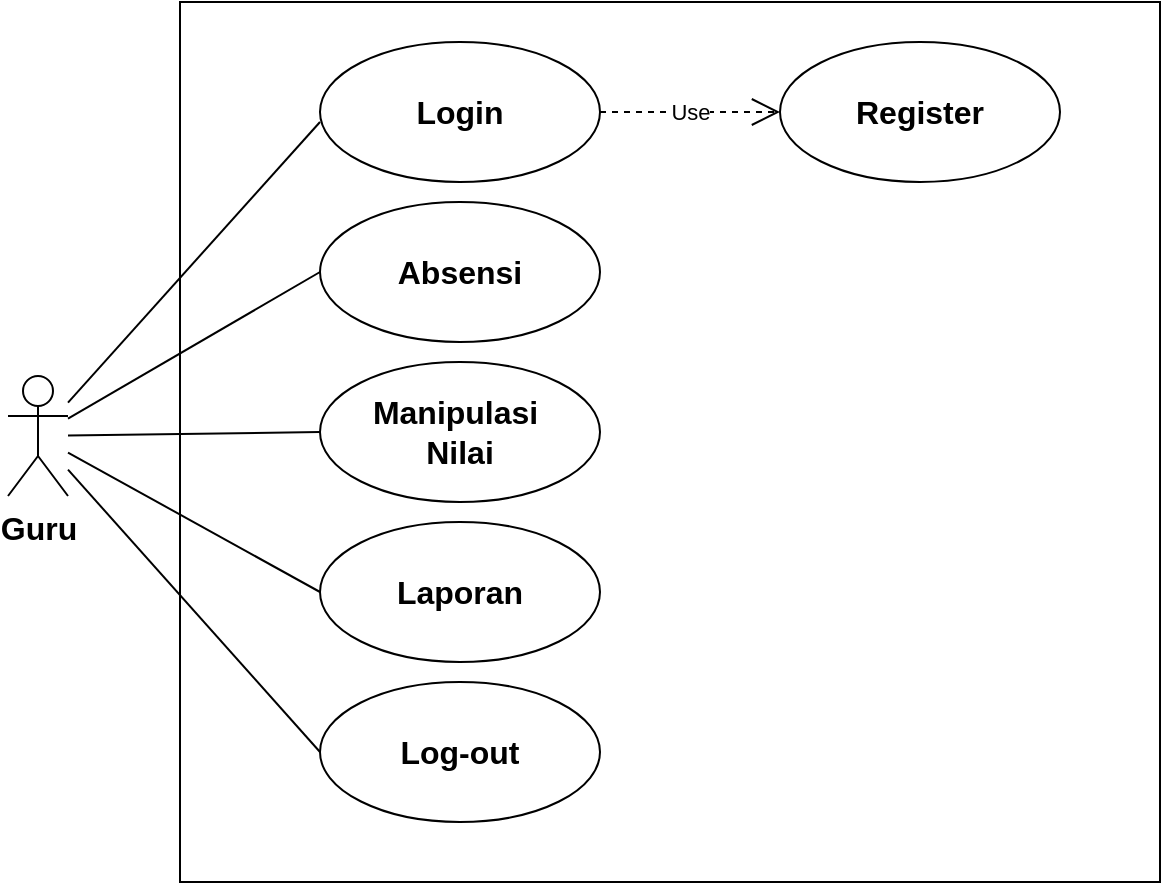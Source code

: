 <mxfile version="24.7.17" pages="6">
  <diagram name="use case diagram guru" id="cB-UJzJPYV8B_gB7_KgQ">
    <mxGraphModel dx="880" dy="472" grid="1" gridSize="10" guides="1" tooltips="1" connect="1" arrows="1" fold="1" page="1" pageScale="1" pageWidth="827" pageHeight="1169" math="0" shadow="0">
      <root>
        <mxCell id="0" />
        <mxCell id="1" parent="0" />
        <mxCell id="pqziPS04OuwMHYhjT5hE-1" value="" style="html=1;whiteSpace=wrap;fontStyle=1;fontSize=16;" parent="1" vertex="1">
          <mxGeometry x="220" y="50" width="490" height="440" as="geometry" />
        </mxCell>
        <mxCell id="pqziPS04OuwMHYhjT5hE-10" style="rounded=0;orthogonalLoop=1;jettySize=auto;html=1;endArrow=none;endFill=0;" parent="1" source="pqziPS04OuwMHYhjT5hE-2" edge="1">
          <mxGeometry relative="1" as="geometry">
            <mxPoint x="290" y="110" as="targetPoint" />
          </mxGeometry>
        </mxCell>
        <mxCell id="pqziPS04OuwMHYhjT5hE-11" style="rounded=0;orthogonalLoop=1;jettySize=auto;html=1;endArrow=none;endFill=0;entryX=0;entryY=0.5;entryDx=0;entryDy=0;" parent="1" source="pqziPS04OuwMHYhjT5hE-2" target="pqziPS04OuwMHYhjT5hE-4" edge="1">
          <mxGeometry relative="1" as="geometry" />
        </mxCell>
        <mxCell id="pqziPS04OuwMHYhjT5hE-12" style="edgeStyle=none;rounded=0;orthogonalLoop=1;jettySize=auto;html=1;endArrow=none;endFill=0;entryX=0;entryY=0.5;entryDx=0;entryDy=0;" parent="1" source="pqziPS04OuwMHYhjT5hE-2" target="pqziPS04OuwMHYhjT5hE-5" edge="1">
          <mxGeometry relative="1" as="geometry" />
        </mxCell>
        <mxCell id="pqziPS04OuwMHYhjT5hE-17" style="edgeStyle=none;rounded=0;orthogonalLoop=1;jettySize=auto;html=1;entryX=0;entryY=0.5;entryDx=0;entryDy=0;endArrow=none;endFill=0;" parent="1" source="pqziPS04OuwMHYhjT5hE-2" target="pqziPS04OuwMHYhjT5hE-14" edge="1">
          <mxGeometry relative="1" as="geometry" />
        </mxCell>
        <mxCell id="pqziPS04OuwMHYhjT5hE-2" value="Guru" style="shape=umlActor;verticalLabelPosition=bottom;verticalAlign=top;html=1;fontStyle=1;fontSize=16;" parent="1" vertex="1">
          <mxGeometry x="134" y="237" width="30" height="60" as="geometry" />
        </mxCell>
        <mxCell id="pqziPS04OuwMHYhjT5hE-3" value="Login" style="ellipse;whiteSpace=wrap;html=1;fontStyle=1;fontSize=16;" parent="1" vertex="1">
          <mxGeometry x="290" y="70" width="140" height="70" as="geometry" />
        </mxCell>
        <mxCell id="pqziPS04OuwMHYhjT5hE-4" value="Absensi" style="ellipse;whiteSpace=wrap;html=1;fontStyle=1;fontSize=16;" parent="1" vertex="1">
          <mxGeometry x="290" y="150" width="140" height="70" as="geometry" />
        </mxCell>
        <mxCell id="pqziPS04OuwMHYhjT5hE-5" value="Manipulasi&amp;nbsp;&lt;div&gt;Nilai&lt;/div&gt;" style="ellipse;whiteSpace=wrap;html=1;fontStyle=1;fontSize=16;" parent="1" vertex="1">
          <mxGeometry x="290" y="230" width="140" height="70" as="geometry" />
        </mxCell>
        <mxCell id="pqziPS04OuwMHYhjT5hE-6" value="Laporan" style="ellipse;whiteSpace=wrap;html=1;fontStyle=1;fontSize=16;" parent="1" vertex="1">
          <mxGeometry x="290" y="310" width="140" height="70" as="geometry" />
        </mxCell>
        <mxCell id="pqziPS04OuwMHYhjT5hE-7" value="Register" style="ellipse;whiteSpace=wrap;html=1;fontStyle=1;fontSize=16;" parent="1" vertex="1">
          <mxGeometry x="520" y="70" width="140" height="70" as="geometry" />
        </mxCell>
        <mxCell id="pqziPS04OuwMHYhjT5hE-13" style="edgeStyle=none;rounded=0;orthogonalLoop=1;jettySize=auto;html=1;endArrow=none;endFill=0;entryX=0;entryY=0.5;entryDx=0;entryDy=0;" parent="1" source="pqziPS04OuwMHYhjT5hE-2" target="pqziPS04OuwMHYhjT5hE-6" edge="1">
          <mxGeometry relative="1" as="geometry">
            <mxPoint x="299" y="340" as="targetPoint" />
          </mxGeometry>
        </mxCell>
        <mxCell id="pqziPS04OuwMHYhjT5hE-14" value="Log-out" style="ellipse;whiteSpace=wrap;html=1;fontStyle=1;fontSize=16;" parent="1" vertex="1">
          <mxGeometry x="290" y="390" width="140" height="70" as="geometry" />
        </mxCell>
        <mxCell id="pqziPS04OuwMHYhjT5hE-15" value="Use" style="endArrow=open;endSize=12;dashed=1;html=1;rounded=0;exitX=1;exitY=0.5;exitDx=0;exitDy=0;entryX=0;entryY=0.5;entryDx=0;entryDy=0;" parent="1" source="pqziPS04OuwMHYhjT5hE-3" target="pqziPS04OuwMHYhjT5hE-7" edge="1">
          <mxGeometry width="160" relative="1" as="geometry">
            <mxPoint x="330" y="230" as="sourcePoint" />
            <mxPoint x="490" y="230" as="targetPoint" />
          </mxGeometry>
        </mxCell>
      </root>
    </mxGraphModel>
  </diagram>
  <diagram id="-9iIkpfmcTc3qlOdgb9Q" name="use case siswa">
    <mxGraphModel dx="880" dy="472" grid="1" gridSize="10" guides="1" tooltips="1" connect="1" arrows="1" fold="1" page="1" pageScale="1" pageWidth="827" pageHeight="1169" math="0" shadow="0">
      <root>
        <mxCell id="0" />
        <mxCell id="1" parent="0" />
        <mxCell id="pfhu7dIscRqyoQT6kEMR-1" value="" style="html=1;whiteSpace=wrap;fontStyle=1;fontSize=16;" parent="1" vertex="1">
          <mxGeometry x="220" y="50" width="280" height="360" as="geometry" />
        </mxCell>
        <mxCell id="pfhu7dIscRqyoQT6kEMR-2" style="rounded=0;orthogonalLoop=1;jettySize=auto;html=1;endArrow=none;endFill=0;" parent="1" source="pfhu7dIscRqyoQT6kEMR-6" edge="1">
          <mxGeometry relative="1" as="geometry">
            <mxPoint x="290" y="110" as="targetPoint" />
          </mxGeometry>
        </mxCell>
        <mxCell id="pfhu7dIscRqyoQT6kEMR-4" style="edgeStyle=none;rounded=0;orthogonalLoop=1;jettySize=auto;html=1;endArrow=none;endFill=0;entryX=0;entryY=0.5;entryDx=0;entryDy=0;" parent="1" source="pfhu7dIscRqyoQT6kEMR-6" target="pfhu7dIscRqyoQT6kEMR-9" edge="1">
          <mxGeometry relative="1" as="geometry" />
        </mxCell>
        <mxCell id="pfhu7dIscRqyoQT6kEMR-5" style="edgeStyle=none;rounded=0;orthogonalLoop=1;jettySize=auto;html=1;entryX=0;entryY=0.5;entryDx=0;entryDy=0;endArrow=none;endFill=0;" parent="1" source="pfhu7dIscRqyoQT6kEMR-6" target="pfhu7dIscRqyoQT6kEMR-13" edge="1">
          <mxGeometry relative="1" as="geometry" />
        </mxCell>
        <mxCell id="pfhu7dIscRqyoQT6kEMR-6" value="siswa" style="shape=umlActor;verticalLabelPosition=bottom;verticalAlign=top;html=1;fontStyle=1;fontSize=16;" parent="1" vertex="1">
          <mxGeometry x="134" y="180" width="30" height="60" as="geometry" />
        </mxCell>
        <mxCell id="pfhu7dIscRqyoQT6kEMR-7" value="Login" style="ellipse;whiteSpace=wrap;html=1;fontStyle=1;fontSize=16;" parent="1" vertex="1">
          <mxGeometry x="290" y="70" width="140" height="70" as="geometry" />
        </mxCell>
        <mxCell id="pfhu7dIscRqyoQT6kEMR-9" value="&lt;span style=&quot;background-color: initial;&quot;&gt;Nilai&lt;/span&gt;" style="ellipse;whiteSpace=wrap;html=1;fontStyle=1;fontSize=16;" parent="1" vertex="1">
          <mxGeometry x="290" y="150" width="140" height="70" as="geometry" />
        </mxCell>
        <mxCell id="pfhu7dIscRqyoQT6kEMR-10" value="Laporan" style="ellipse;whiteSpace=wrap;html=1;fontStyle=1;fontSize=16;" parent="1" vertex="1">
          <mxGeometry x="290" y="230" width="140" height="70" as="geometry" />
        </mxCell>
        <mxCell id="pfhu7dIscRqyoQT6kEMR-12" style="edgeStyle=none;rounded=0;orthogonalLoop=1;jettySize=auto;html=1;endArrow=none;endFill=0;entryX=0;entryY=0.5;entryDx=0;entryDy=0;" parent="1" source="pfhu7dIscRqyoQT6kEMR-6" target="pfhu7dIscRqyoQT6kEMR-10" edge="1">
          <mxGeometry relative="1" as="geometry">
            <mxPoint x="299" y="340" as="targetPoint" />
          </mxGeometry>
        </mxCell>
        <mxCell id="pfhu7dIscRqyoQT6kEMR-13" value="Log-out" style="ellipse;whiteSpace=wrap;html=1;fontStyle=1;fontSize=16;" parent="1" vertex="1">
          <mxGeometry x="290" y="310" width="140" height="70" as="geometry" />
        </mxCell>
      </root>
    </mxGraphModel>
  </diagram>
  <diagram id="_OtmsXrTrfiJudUvD99p" name="diagram activity login (guru)">
    <mxGraphModel dx="972" dy="472" grid="1" gridSize="10" guides="1" tooltips="1" connect="1" arrows="1" fold="1" page="1" pageScale="1" pageWidth="827" pageHeight="1169" math="0" shadow="0">
      <root>
        <mxCell id="0" />
        <mxCell id="1" parent="0" />
        <mxCell id="hfwMCjGkGiE-pcjPE5bT-6" value="&lt;p style=&quot;margin: 4px 0px 0px; text-align: center; font-size: 15px;&quot;&gt;aktor&lt;/p&gt;" style="verticalAlign=top;align=left;overflow=fill;html=1;whiteSpace=wrap;fontStyle=1" vertex="1" parent="1">
          <mxGeometry x="20" y="20" width="280" height="940" as="geometry" />
        </mxCell>
        <mxCell id="hfwMCjGkGiE-pcjPE5bT-12" value="&lt;p style=&quot;margin: 4px 0px 0px; text-align: center; font-size: 15px;&quot;&gt;Sistem (login da register)&lt;/p&gt;" style="verticalAlign=top;align=left;overflow=fill;html=1;whiteSpace=wrap;fontStyle=1" vertex="1" parent="1">
          <mxGeometry x="300" y="20" width="480" height="940" as="geometry" />
        </mxCell>
        <mxCell id="hfwMCjGkGiE-pcjPE5bT-18" value="" style="ellipse;html=1;shape=startState;fillColor=#000000;strokeColor=#ff0000;" vertex="1" parent="1">
          <mxGeometry x="513.5" y="60" width="52.5" height="50" as="geometry" />
        </mxCell>
        <mxCell id="hfwMCjGkGiE-pcjPE5bT-19" value="" style="edgeStyle=orthogonalEdgeStyle;html=1;verticalAlign=bottom;endArrow=open;endSize=8;strokeColor=#ff0000;rounded=0;entryX=0.5;entryY=0;entryDx=0;entryDy=0;" edge="1" source="hfwMCjGkGiE-pcjPE5bT-18" parent="1" target="hfwMCjGkGiE-pcjPE5bT-22">
          <mxGeometry relative="1" as="geometry">
            <mxPoint x="560" y="150" as="targetPoint" />
          </mxGeometry>
        </mxCell>
        <mxCell id="hfwMCjGkGiE-pcjPE5bT-22" value="Login dan Register" style="rhombus;whiteSpace=wrap;html=1;fontColor=#000000;fillColor=#ffffc0;strokeColor=#ff0000;fontStyle=1;fontSize=14;" vertex="1" parent="1">
          <mxGeometry x="485" y="146" width="110" height="70" as="geometry" />
        </mxCell>
        <mxCell id="hfwMCjGkGiE-pcjPE5bT-24" value="" style="edgeStyle=orthogonalEdgeStyle;html=1;align=left;verticalAlign=top;endArrow=open;endSize=8;strokeColor=#ff0000;rounded=0;entryX=1;entryY=0.5;entryDx=0;entryDy=0;exitX=0.045;exitY=0.493;exitDx=0;exitDy=0;exitPerimeter=0;" edge="1" source="hfwMCjGkGiE-pcjPE5bT-22" parent="1" target="hfwMCjGkGiE-pcjPE5bT-25">
          <mxGeometry x="-0.098" y="-31" relative="1" as="geometry">
            <mxPoint x="257.5" y="180.5" as="targetPoint" />
            <mxPoint x="512.5" y="180.5" as="sourcePoint" />
            <mxPoint as="offset" />
          </mxGeometry>
        </mxCell>
        <mxCell id="hfwMCjGkGiE-pcjPE5bT-35" value="&lt;b style=&quot;text-align: left;&quot;&gt;&lt;font style=&quot;font-size: 13px;&quot;&gt;Register&lt;/font&gt;&lt;/b&gt;" style="edgeLabel;html=1;align=center;verticalAlign=middle;resizable=0;points=[];" vertex="1" connectable="0" parent="hfwMCjGkGiE-pcjPE5bT-24">
          <mxGeometry x="-0.004" y="-1" relative="1" as="geometry">
            <mxPoint as="offset" />
          </mxGeometry>
        </mxCell>
        <mxCell id="hfwMCjGkGiE-pcjPE5bT-25" value="Registration from" style="rounded=1;whiteSpace=wrap;html=1;arcSize=40;fontColor=#000000;fillColor=#ffffc0;strokeColor=#ff0000;fontStyle=1;fontSize=15;" vertex="1" parent="1">
          <mxGeometry x="90" y="151" width="160" height="60" as="geometry" />
        </mxCell>
        <mxCell id="hfwMCjGkGiE-pcjPE5bT-26" value="" style="edgeStyle=orthogonalEdgeStyle;html=1;verticalAlign=bottom;endArrow=open;endSize=8;strokeColor=#ff0000;rounded=0;entryX=0;entryY=0.5;entryDx=0;entryDy=0;" edge="1" source="hfwMCjGkGiE-pcjPE5bT-25" parent="1" target="hfwMCjGkGiE-pcjPE5bT-27">
          <mxGeometry relative="1" as="geometry">
            <mxPoint x="170" y="260" as="targetPoint" />
            <Array as="points">
              <mxPoint x="170" y="255" />
            </Array>
          </mxGeometry>
        </mxCell>
        <mxCell id="hfwMCjGkGiE-pcjPE5bT-27" value="Validates&lt;div&gt;Information&lt;/div&gt;" style="rounded=1;whiteSpace=wrap;html=1;arcSize=40;fontColor=#000000;fillColor=#ffffc0;strokeColor=#ff0000;fontStyle=1;fontSize=15;" vertex="1" parent="1">
          <mxGeometry x="339" y="230" width="206" height="50" as="geometry" />
        </mxCell>
        <mxCell id="hfwMCjGkGiE-pcjPE5bT-28" value="" style="edgeStyle=orthogonalEdgeStyle;html=1;verticalAlign=bottom;endArrow=open;endSize=8;strokeColor=#ff0000;rounded=0;fontStyle=1;fontSize=15;entryX=0.5;entryY=0;entryDx=0;entryDy=0;" edge="1" source="hfwMCjGkGiE-pcjPE5bT-27" parent="1" target="hfwMCjGkGiE-pcjPE5bT-29">
          <mxGeometry relative="1" as="geometry">
            <mxPoint x="414" y="330" as="targetPoint" />
          </mxGeometry>
        </mxCell>
        <mxCell id="hfwMCjGkGiE-pcjPE5bT-29" value="Provide Your Username and Password" style="rounded=1;whiteSpace=wrap;html=1;arcSize=40;fontColor=#000000;fillColor=#ffffc0;strokeColor=#ff0000;fontStyle=1;fontSize=15;" vertex="1" parent="1">
          <mxGeometry x="342" y="340" width="200" height="60" as="geometry" />
        </mxCell>
        <mxCell id="hfwMCjGkGiE-pcjPE5bT-30" value="" style="edgeStyle=orthogonalEdgeStyle;html=1;verticalAlign=bottom;endArrow=open;endSize=8;strokeColor=#ff0000;rounded=0;entryX=1;entryY=0.5;entryDx=0;entryDy=0;" edge="1" source="hfwMCjGkGiE-pcjPE5bT-29" parent="1" target="hfwMCjGkGiE-pcjPE5bT-36">
          <mxGeometry relative="1" as="geometry">
            <mxPoint x="414" y="440" as="targetPoint" />
          </mxGeometry>
        </mxCell>
        <mxCell id="hfwMCjGkGiE-pcjPE5bT-31" value="&lt;b&gt;&lt;font style=&quot;font-size: 15px;&quot;&gt;Display Login from&lt;/font&gt;&lt;/b&gt;" style="rounded=1;whiteSpace=wrap;html=1;arcSize=40;fontColor=#000000;fillColor=#ffffc0;strokeColor=#ff0000;" vertex="1" parent="1">
          <mxGeometry x="570" y="280" width="190" height="50" as="geometry" />
        </mxCell>
        <mxCell id="hfwMCjGkGiE-pcjPE5bT-33" value="" style="edgeStyle=orthogonalEdgeStyle;html=1;verticalAlign=bottom;endArrow=open;endSize=8;strokeColor=#ff0000;rounded=0;exitX=1;exitY=0.5;exitDx=0;exitDy=0;entryX=0.5;entryY=0;entryDx=0;entryDy=0;" edge="1" parent="1" source="hfwMCjGkGiE-pcjPE5bT-22" target="hfwMCjGkGiE-pcjPE5bT-31">
          <mxGeometry relative="1" as="geometry">
            <mxPoint x="670" y="190" as="targetPoint" />
            <mxPoint x="685" y="130" as="sourcePoint" />
          </mxGeometry>
        </mxCell>
        <mxCell id="hfwMCjGkGiE-pcjPE5bT-34" value="&lt;b&gt;&lt;font style=&quot;font-size: 13px;&quot;&gt;Login&lt;/font&gt;&lt;/b&gt;" style="edgeLabel;html=1;align=center;verticalAlign=middle;resizable=0;points=[];" vertex="1" connectable="0" parent="hfwMCjGkGiE-pcjPE5bT-33">
          <mxGeometry x="-0.056" y="3" relative="1" as="geometry">
            <mxPoint as="offset" />
          </mxGeometry>
        </mxCell>
        <mxCell id="hfwMCjGkGiE-pcjPE5bT-36" value="Provides Login Username and Password" style="rounded=1;whiteSpace=wrap;html=1;arcSize=40;fontColor=#000000;fillColor=#ffffc0;strokeColor=#ff0000;fontStyle=1;fontSize=15;" vertex="1" parent="1">
          <mxGeometry x="60" y="340" width="210" height="60" as="geometry" />
        </mxCell>
        <mxCell id="hfwMCjGkGiE-pcjPE5bT-37" value="" style="edgeStyle=orthogonalEdgeStyle;html=1;verticalAlign=bottom;endArrow=open;endSize=8;strokeColor=#ff0000;rounded=0;entryX=0;entryY=0.5;entryDx=0;entryDy=0;" edge="1" source="hfwMCjGkGiE-pcjPE5bT-36" parent="1" target="hfwMCjGkGiE-pcjPE5bT-38">
          <mxGeometry relative="1" as="geometry">
            <mxPoint x="145" y="440" as="targetPoint" />
            <Array as="points">
              <mxPoint x="158" y="460" />
            </Array>
          </mxGeometry>
        </mxCell>
        <mxCell id="hfwMCjGkGiE-pcjPE5bT-38" value="Save Username and Password" style="rounded=1;whiteSpace=wrap;html=1;arcSize=40;fontColor=#000000;fillColor=#ffffc0;strokeColor=#ff0000;fontStyle=1;fontSize=15;" vertex="1" parent="1">
          <mxGeometry x="342" y="430" width="198" height="60" as="geometry" />
        </mxCell>
        <mxCell id="hfwMCjGkGiE-pcjPE5bT-39" value="" style="edgeStyle=orthogonalEdgeStyle;html=1;verticalAlign=bottom;endArrow=open;endSize=8;strokeColor=#ff0000;rounded=0;entryX=0.25;entryY=1;entryDx=0;entryDy=0;" edge="1" source="hfwMCjGkGiE-pcjPE5bT-38" parent="1" target="hfwMCjGkGiE-pcjPE5bT-31">
          <mxGeometry relative="1" as="geometry">
            <mxPoint x="402" y="530" as="targetPoint" />
          </mxGeometry>
        </mxCell>
        <mxCell id="hfwMCjGkGiE-pcjPE5bT-40" value="" style="edgeStyle=orthogonalEdgeStyle;html=1;verticalAlign=bottom;endArrow=open;endSize=8;strokeColor=#ff0000;rounded=0;entryX=1;entryY=0.5;entryDx=0;entryDy=0;exitX=0.458;exitY=1.02;exitDx=0;exitDy=0;exitPerimeter=0;" edge="1" parent="1" source="hfwMCjGkGiE-pcjPE5bT-31" target="hfwMCjGkGiE-pcjPE5bT-41">
          <mxGeometry relative="1" as="geometry">
            <mxPoint x="628" y="340" as="targetPoint" />
            <mxPoint x="550" y="470" as="sourcePoint" />
          </mxGeometry>
        </mxCell>
        <mxCell id="hfwMCjGkGiE-pcjPE5bT-41" value="Enters Username and Password" style="rounded=1;whiteSpace=wrap;html=1;arcSize=40;fontColor=#000000;fillColor=#ffffc0;strokeColor=#ff0000;fontStyle=1;fontSize=15;" vertex="1" parent="1">
          <mxGeometry x="60" y="510" width="210" height="60" as="geometry" />
        </mxCell>
        <mxCell id="hfwMCjGkGiE-pcjPE5bT-43" value="Login Valid?" style="rhombus;whiteSpace=wrap;html=1;fontColor=#000000;fillColor=#ffffc0;strokeColor=#ff0000;fontStyle=1;fontSize=15;" vertex="1" parent="1">
          <mxGeometry x="460" y="620" width="160" height="50" as="geometry" />
        </mxCell>
        <mxCell id="hfwMCjGkGiE-pcjPE5bT-44" value="" style="edgeStyle=orthogonalEdgeStyle;html=1;align=left;verticalAlign=bottom;endArrow=open;endSize=8;strokeColor=#ff0000;rounded=0;entryX=0.5;entryY=0;entryDx=0;entryDy=0;exitX=1;exitY=0.5;exitDx=0;exitDy=0;" edge="1" source="hfwMCjGkGiE-pcjPE5bT-43" parent="1" target="hfwMCjGkGiE-pcjPE5bT-51">
          <mxGeometry x="-1" relative="1" as="geometry">
            <mxPoint x="680" y="605" as="targetPoint" />
            <mxPoint as="offset" />
          </mxGeometry>
        </mxCell>
        <mxCell id="hfwMCjGkGiE-pcjPE5bT-55" value="&lt;b&gt;&lt;font style=&quot;font-size: 13px;&quot;&gt;No&lt;/font&gt;&lt;/b&gt;" style="edgeLabel;html=1;align=center;verticalAlign=middle;resizable=0;points=[];" vertex="1" connectable="0" parent="hfwMCjGkGiE-pcjPE5bT-44">
          <mxGeometry x="-0.171" y="1" relative="1" as="geometry">
            <mxPoint as="offset" />
          </mxGeometry>
        </mxCell>
        <mxCell id="hfwMCjGkGiE-pcjPE5bT-45" value="" style="edgeStyle=orthogonalEdgeStyle;html=1;align=left;verticalAlign=top;endArrow=open;endSize=8;strokeColor=#ff0000;rounded=0;entryX=0.5;entryY=0;entryDx=0;entryDy=0;exitX=0;exitY=0.5;exitDx=0;exitDy=0;" edge="1" source="hfwMCjGkGiE-pcjPE5bT-43" parent="1" target="hfwMCjGkGiE-pcjPE5bT-48">
          <mxGeometry x="-1" relative="1" as="geometry">
            <mxPoint x="540" y="690" as="targetPoint" />
            <mxPoint as="offset" />
          </mxGeometry>
        </mxCell>
        <mxCell id="hfwMCjGkGiE-pcjPE5bT-56" value="&lt;b&gt;&lt;font style=&quot;font-size: 13px;&quot;&gt;Yes&lt;/font&gt;&lt;/b&gt;" style="edgeLabel;html=1;align=center;verticalAlign=middle;resizable=0;points=[];" vertex="1" connectable="0" parent="hfwMCjGkGiE-pcjPE5bT-45">
          <mxGeometry x="-0.227" relative="1" as="geometry">
            <mxPoint as="offset" />
          </mxGeometry>
        </mxCell>
        <mxCell id="hfwMCjGkGiE-pcjPE5bT-46" value="" style="shape=line;html=1;strokeWidth=6;strokeColor=#ff0000;" vertex="1" parent="1">
          <mxGeometry x="350" y="790" width="380" height="10" as="geometry" />
        </mxCell>
        <mxCell id="hfwMCjGkGiE-pcjPE5bT-47" value="" style="edgeStyle=orthogonalEdgeStyle;html=1;verticalAlign=bottom;endArrow=open;endSize=8;strokeColor=#ff0000;rounded=0;" edge="1" source="hfwMCjGkGiE-pcjPE5bT-46" parent="1">
          <mxGeometry relative="1" as="geometry">
            <mxPoint x="540" y="850" as="targetPoint" />
          </mxGeometry>
        </mxCell>
        <mxCell id="hfwMCjGkGiE-pcjPE5bT-48" value="Display &quot;Succmessfully Logged In!&quot;" style="rounded=1;whiteSpace=wrap;html=1;arcSize=40;fontColor=#000000;fillColor=#ffffc0;strokeColor=#ff0000;fontStyle=1;fontSize=15;" vertex="1" parent="1">
          <mxGeometry x="320" y="680" width="200" height="60" as="geometry" />
        </mxCell>
        <mxCell id="hfwMCjGkGiE-pcjPE5bT-49" value="" style="edgeStyle=orthogonalEdgeStyle;html=1;verticalAlign=bottom;endArrow=open;endSize=8;strokeColor=#ff0000;rounded=0;" edge="1" source="hfwMCjGkGiE-pcjPE5bT-48" parent="1">
          <mxGeometry relative="1" as="geometry">
            <mxPoint x="419" y="790" as="targetPoint" />
          </mxGeometry>
        </mxCell>
        <mxCell id="hfwMCjGkGiE-pcjPE5bT-51" value="Display &quot;Wrong Username or Password.&quot;" style="rounded=1;whiteSpace=wrap;html=1;arcSize=40;fontColor=#000000;fillColor=#ffffc0;strokeColor=#ff0000;fontStyle=1;fontSize=15;" vertex="1" parent="1">
          <mxGeometry x="560" y="680" width="190" height="60" as="geometry" />
        </mxCell>
        <mxCell id="hfwMCjGkGiE-pcjPE5bT-52" value="" style="edgeStyle=orthogonalEdgeStyle;html=1;verticalAlign=bottom;endArrow=open;endSize=8;strokeColor=#ff0000;rounded=0;" edge="1" source="hfwMCjGkGiE-pcjPE5bT-51" parent="1">
          <mxGeometry relative="1" as="geometry">
            <mxPoint x="655" y="790" as="targetPoint" />
          </mxGeometry>
        </mxCell>
        <mxCell id="hfwMCjGkGiE-pcjPE5bT-53" value="" style="edgeStyle=orthogonalEdgeStyle;html=1;align=left;verticalAlign=bottom;endArrow=open;endSize=8;strokeColor=#ff0000;rounded=0;entryX=0.5;entryY=0;entryDx=0;entryDy=0;exitX=0.5;exitY=1;exitDx=0;exitDy=0;" edge="1" parent="1" source="hfwMCjGkGiE-pcjPE5bT-41" target="hfwMCjGkGiE-pcjPE5bT-43">
          <mxGeometry x="-1" relative="1" as="geometry">
            <mxPoint x="541.5" y="620" as="targetPoint" />
            <mxPoint x="501.5" y="585" as="sourcePoint" />
            <mxPoint as="offset" />
          </mxGeometry>
        </mxCell>
        <mxCell id="hfwMCjGkGiE-pcjPE5bT-54" value="" style="edgeStyle=orthogonalEdgeStyle;html=1;align=left;verticalAlign=bottom;endArrow=open;endSize=8;strokeColor=#ff0000;rounded=0;exitX=0.75;exitY=0;exitDx=0;exitDy=0;" edge="1" parent="1" source="hfwMCjGkGiE-pcjPE5bT-51">
          <mxGeometry x="-1" relative="1" as="geometry">
            <mxPoint x="703" y="330" as="targetPoint" />
            <mxPoint x="694.5" y="610" as="sourcePoint" />
            <mxPoint as="offset" />
            <Array as="points">
              <mxPoint x="703" y="590" />
              <mxPoint x="703" y="590" />
            </Array>
          </mxGeometry>
        </mxCell>
        <mxCell id="hfwMCjGkGiE-pcjPE5bT-57" value="" style="ellipse;html=1;shape=endState;fillColor=#000000;strokeColor=#ff0000;" vertex="1" parent="1">
          <mxGeometry x="517" y="850" width="47.5" height="50" as="geometry" />
        </mxCell>
      </root>
    </mxGraphModel>
  </diagram>
  <diagram id="-ENQ9A_7rfuab3rXd8CU" name="diagram activity">
    <mxGraphModel dx="1035" dy="555" grid="1" gridSize="10" guides="1" tooltips="1" connect="1" arrows="1" fold="1" page="1" pageScale="1" pageWidth="827" pageHeight="1169" math="0" shadow="0">
      <root>
        <mxCell id="0" />
        <mxCell id="1" parent="0" />
        <mxCell id="Ysm6cPtsWk9nH8GiIpeZ-1" value="&lt;p style=&quot;margin: 4px 0px 0px; text-align: center; font-size: 18px;&quot;&gt;aktor&lt;/p&gt;" style="verticalAlign=top;align=left;overflow=fill;html=1;whiteSpace=wrap;fontStyle=1;fontSize=18;" vertex="1" parent="1">
          <mxGeometry x="20" y="40" width="280" height="720" as="geometry" />
        </mxCell>
        <mxCell id="Ysm6cPtsWk9nH8GiIpeZ-2" value="&lt;p style=&quot;margin: 4px 0px 0px; text-align: center; font-size: 18px;&quot;&gt;Sistem (login da register)&lt;/p&gt;" style="verticalAlign=top;align=left;overflow=fill;html=1;whiteSpace=wrap;fontStyle=1;fontSize=18;" vertex="1" parent="1">
          <mxGeometry x="300" y="40" width="480" height="720" as="geometry" />
        </mxCell>
        <mxCell id="Ysm6cPtsWk9nH8GiIpeZ-23" value="Login Valid?" style="rhombus;whiteSpace=wrap;html=1;fontColor=#000000;fillColor=#ffffc0;strokeColor=#ff0000;fontStyle=1;fontSize=15;" vertex="1" parent="1">
          <mxGeometry x="470" y="390" width="160" height="50" as="geometry" />
        </mxCell>
        <mxCell id="Ysm6cPtsWk9nH8GiIpeZ-24" value="" style="edgeStyle=orthogonalEdgeStyle;html=1;align=left;verticalAlign=bottom;endArrow=classic;endSize=8;strokeColor=#ff0000;rounded=0;entryX=0.5;entryY=0;entryDx=0;entryDy=0;exitX=1;exitY=0.5;exitDx=0;exitDy=0;endFill=1;" edge="1" parent="1" source="Ysm6cPtsWk9nH8GiIpeZ-23" target="Ysm6cPtsWk9nH8GiIpeZ-32">
          <mxGeometry x="-1" relative="1" as="geometry">
            <mxPoint x="680" y="605" as="targetPoint" />
            <mxPoint as="offset" />
          </mxGeometry>
        </mxCell>
        <mxCell id="Ysm6cPtsWk9nH8GiIpeZ-25" value="&lt;b&gt;&lt;font style=&quot;font-size: 13px;&quot;&gt;No&lt;/font&gt;&lt;/b&gt;" style="edgeLabel;html=1;align=center;verticalAlign=middle;resizable=0;points=[];" vertex="1" connectable="0" parent="Ysm6cPtsWk9nH8GiIpeZ-24">
          <mxGeometry x="-0.171" y="1" relative="1" as="geometry">
            <mxPoint as="offset" />
          </mxGeometry>
        </mxCell>
        <mxCell id="Ysm6cPtsWk9nH8GiIpeZ-26" value="" style="edgeStyle=orthogonalEdgeStyle;html=1;align=left;verticalAlign=top;endArrow=classic;endSize=8;strokeColor=#ff0000;rounded=0;entryX=0.5;entryY=0;entryDx=0;entryDy=0;exitX=0;exitY=0.5;exitDx=0;exitDy=0;endFill=1;" edge="1" parent="1" source="Ysm6cPtsWk9nH8GiIpeZ-23" target="Ysm6cPtsWk9nH8GiIpeZ-30">
          <mxGeometry x="-1" relative="1" as="geometry">
            <mxPoint x="540" y="690" as="targetPoint" />
            <mxPoint as="offset" />
          </mxGeometry>
        </mxCell>
        <mxCell id="Ysm6cPtsWk9nH8GiIpeZ-27" value="&lt;b&gt;&lt;font style=&quot;font-size: 13px;&quot;&gt;Yes&lt;/font&gt;&lt;/b&gt;" style="edgeLabel;html=1;align=center;verticalAlign=middle;resizable=0;points=[];" vertex="1" connectable="0" parent="Ysm6cPtsWk9nH8GiIpeZ-26">
          <mxGeometry x="-0.227" relative="1" as="geometry">
            <mxPoint as="offset" />
          </mxGeometry>
        </mxCell>
        <mxCell id="Ysm6cPtsWk9nH8GiIpeZ-28" value="" style="shape=line;html=1;strokeWidth=6;strokeColor=#ff0000;" vertex="1" parent="1">
          <mxGeometry x="350" y="580" width="380" height="10" as="geometry" />
        </mxCell>
        <mxCell id="Ysm6cPtsWk9nH8GiIpeZ-30" value="Display &quot;Succmessfully Logged In!&quot;" style="rounded=1;whiteSpace=wrap;html=1;arcSize=40;fontColor=#000000;fillColor=#ffffc0;strokeColor=#ff0000;fontStyle=1;fontSize=15;" vertex="1" parent="1">
          <mxGeometry x="314" y="480" width="200" height="60" as="geometry" />
        </mxCell>
        <mxCell id="Ysm6cPtsWk9nH8GiIpeZ-31" value="" style="edgeStyle=orthogonalEdgeStyle;html=1;verticalAlign=bottom;endArrow=classic;endSize=8;strokeColor=#ff0000;rounded=0;entryX=0.167;entryY=0.246;entryDx=0;entryDy=0;entryPerimeter=0;endFill=1;" edge="1" parent="1" source="Ysm6cPtsWk9nH8GiIpeZ-30" target="Ysm6cPtsWk9nH8GiIpeZ-28">
          <mxGeometry relative="1" as="geometry">
            <mxPoint x="419" y="790" as="targetPoint" />
          </mxGeometry>
        </mxCell>
        <mxCell id="Ysm6cPtsWk9nH8GiIpeZ-32" value="Display &quot;Wrong Username or Password.&quot;" style="rounded=1;whiteSpace=wrap;html=1;arcSize=40;fontColor=#000000;fillColor=#ffffc0;strokeColor=#ff0000;fontStyle=1;fontSize=15;" vertex="1" parent="1">
          <mxGeometry x="580" y="480" width="190" height="60" as="geometry" />
        </mxCell>
        <mxCell id="Ysm6cPtsWk9nH8GiIpeZ-33" value="" style="edgeStyle=orthogonalEdgeStyle;html=1;verticalAlign=bottom;endArrow=classic;endSize=8;strokeColor=#ff0000;rounded=0;entryX=0.855;entryY=0.371;entryDx=0;entryDy=0;entryPerimeter=0;endFill=1;" edge="1" parent="1" source="Ysm6cPtsWk9nH8GiIpeZ-32" target="Ysm6cPtsWk9nH8GiIpeZ-28">
          <mxGeometry relative="1" as="geometry">
            <mxPoint x="655" y="790" as="targetPoint" />
          </mxGeometry>
        </mxCell>
        <mxCell id="Ysm6cPtsWk9nH8GiIpeZ-36" value="" style="ellipse;html=1;shape=endState;fillColor=#000000;strokeColor=#ff0000;" vertex="1" parent="1">
          <mxGeometry x="516.25" y="660" width="47.5" height="50" as="geometry" />
        </mxCell>
        <mxCell id="Jxy6pjbg00jm0Nur12au-1" value="" style="ellipse;html=1;shape=startState;fillColor=#000000;strokeColor=#ff0000;" vertex="1" parent="1">
          <mxGeometry x="130" y="80" width="50" height="50" as="geometry" />
        </mxCell>
        <mxCell id="Jxy6pjbg00jm0Nur12au-2" value="" style="edgeStyle=orthogonalEdgeStyle;html=1;verticalAlign=bottom;endArrow=classic;endSize=8;strokeColor=#ff0000;rounded=0;entryX=0.5;entryY=0;entryDx=0;entryDy=0;endFill=1;" edge="1" source="Jxy6pjbg00jm0Nur12au-1" parent="1" target="Jxy6pjbg00jm0Nur12au-3">
          <mxGeometry relative="1" as="geometry">
            <mxPoint x="530" y="170" as="targetPoint" />
          </mxGeometry>
        </mxCell>
        <mxCell id="Jxy6pjbg00jm0Nur12au-3" value="&lt;span style=&quot;font-size: 15px;&quot;&gt;&lt;b&gt;Login&lt;/b&gt;&lt;/span&gt;" style="rounded=1;whiteSpace=wrap;html=1;arcSize=40;fontColor=#000000;fillColor=#ffffc0;strokeColor=#ff0000;" vertex="1" parent="1">
          <mxGeometry x="80" y="180" width="150" height="60" as="geometry" />
        </mxCell>
        <mxCell id="Jxy6pjbg00jm0Nur12au-4" value="" style="edgeStyle=orthogonalEdgeStyle;html=1;verticalAlign=bottom;endArrow=classic;endSize=8;strokeColor=#ff0000;rounded=0;entryX=0;entryY=0.5;entryDx=0;entryDy=0;endFill=1;" edge="1" source="Jxy6pjbg00jm0Nur12au-3" parent="1" target="LgLgY8yQ7V5f1Bprf86t-1">
          <mxGeometry relative="1" as="geometry">
            <mxPoint x="555" y="270" as="targetPoint" />
          </mxGeometry>
        </mxCell>
        <mxCell id="LgLgY8yQ7V5f1Bprf86t-1" value="Display Login" style="rounded=1;whiteSpace=wrap;html=1;arcSize=40;fontColor=#000000;fillColor=#ffffc0;strokeColor=#ff0000;fontStyle=1;fontSize=15;" vertex="1" parent="1">
          <mxGeometry x="462.75" y="180" width="150" height="60" as="geometry" />
        </mxCell>
        <mxCell id="LgLgY8yQ7V5f1Bprf86t-2" value="" style="edgeStyle=orthogonalEdgeStyle;html=1;verticalAlign=bottom;endArrow=classic;endSize=8;strokeColor=#ff0000;rounded=0;exitX=0.5;exitY=1;exitDx=0;exitDy=0;endFill=1;" edge="1" source="LgLgY8yQ7V5f1Bprf86t-1" parent="1" target="LgLgY8yQ7V5f1Bprf86t-3">
          <mxGeometry relative="1" as="geometry">
            <mxPoint x="590" y="280" as="targetPoint" />
            <mxPoint x="510" y="330" as="sourcePoint" />
            <Array as="points">
              <mxPoint x="538" y="280" />
              <mxPoint x="155" y="280" />
            </Array>
          </mxGeometry>
        </mxCell>
        <mxCell id="LgLgY8yQ7V5f1Bprf86t-3" value="&lt;b&gt;&lt;font style=&quot;font-size: 15px;&quot;&gt;Enter Username and Password&lt;/font&gt;&lt;/b&gt;" style="rounded=1;whiteSpace=wrap;html=1;arcSize=40;fontColor=#000000;fillColor=#ffffc0;strokeColor=#ff0000;" vertex="1" parent="1">
          <mxGeometry x="70" y="300" width="170" height="60" as="geometry" />
        </mxCell>
        <mxCell id="LgLgY8yQ7V5f1Bprf86t-4" value="" style="edgeStyle=orthogonalEdgeStyle;html=1;verticalAlign=bottom;endArrow=classic;endSize=8;strokeColor=#ff0000;rounded=0;entryX=0.5;entryY=0;entryDx=0;entryDy=0;endFill=1;" edge="1" source="LgLgY8yQ7V5f1Bprf86t-3" parent="1" target="Ysm6cPtsWk9nH8GiIpeZ-23">
          <mxGeometry relative="1" as="geometry">
            <mxPoint x="140" y="400" as="targetPoint" />
          </mxGeometry>
        </mxCell>
        <mxCell id="LgLgY8yQ7V5f1Bprf86t-5" value="" style="edgeStyle=orthogonalEdgeStyle;html=1;verticalAlign=bottom;endArrow=classic;endSize=8;strokeColor=#ff0000;rounded=0;entryX=0.5;entryY=0;entryDx=0;entryDy=0;exitX=0.498;exitY=0.567;exitDx=0;exitDy=0;exitPerimeter=0;endFill=1;" edge="1" parent="1" source="Ysm6cPtsWk9nH8GiIpeZ-28" target="Ysm6cPtsWk9nH8GiIpeZ-36">
          <mxGeometry relative="1" as="geometry">
            <mxPoint x="423" y="595" as="targetPoint" />
            <mxPoint x="424" y="550" as="sourcePoint" />
          </mxGeometry>
        </mxCell>
        <mxCell id="DdhZS_46-53YRAG3WW66-1" value="" style="edgeStyle=orthogonalEdgeStyle;html=1;verticalAlign=bottom;endArrow=classic;endSize=8;strokeColor=#ff0000;rounded=0;entryX=1;entryY=0.5;entryDx=0;entryDy=0;exitX=0.75;exitY=0;exitDx=0;exitDy=0;endFill=1;" edge="1" parent="1" source="Ysm6cPtsWk9nH8GiIpeZ-32" target="LgLgY8yQ7V5f1Bprf86t-1">
          <mxGeometry relative="1" as="geometry">
            <mxPoint x="560" y="400" as="targetPoint" />
            <mxPoint x="250" y="340" as="sourcePoint" />
          </mxGeometry>
        </mxCell>
      </root>
    </mxGraphModel>
  </diagram>
  <diagram id="9m4e1_DEP2LDzdwlr5WC" name="diagram activity absensi">
    <mxGraphModel dx="607" dy="326" grid="1" gridSize="10" guides="1" tooltips="1" connect="1" arrows="1" fold="1" page="1" pageScale="1" pageWidth="827" pageHeight="1169" math="0" shadow="0">
      <root>
        <mxCell id="0" />
        <mxCell id="1" parent="0" />
        <mxCell id="wWMuAoZJsFD6Uw8e4raw-1" value="&lt;p style=&quot;margin: 4px 0px 0px; text-align: center; font-size: 18px;&quot;&gt;aktor&lt;/p&gt;" style="verticalAlign=top;align=left;overflow=fill;html=1;whiteSpace=wrap;fontStyle=1;fontSize=18;" vertex="1" parent="1">
          <mxGeometry x="20" y="20" width="400" height="540" as="geometry" />
        </mxCell>
        <mxCell id="wWMuAoZJsFD6Uw8e4raw-2" value="&lt;p style=&quot;margin: 4px 0px 0px; text-align: center; font-size: 18px;&quot;&gt;sistem&lt;/p&gt;" style="verticalAlign=top;align=left;overflow=fill;html=1;whiteSpace=wrap;fontStyle=1;fontSize=18;" vertex="1" parent="1">
          <mxGeometry x="420" y="20" width="390" height="540" as="geometry" />
        </mxCell>
        <mxCell id="2BtsT1rWoNhpC8jJL1Y--1" value="" style="ellipse;html=1;shape=startState;fillColor=#000000;strokeColor=#ff0000;" vertex="1" parent="1">
          <mxGeometry x="192.5" y="70" width="55" height="50" as="geometry" />
        </mxCell>
        <mxCell id="2BtsT1rWoNhpC8jJL1Y--2" value="" style="edgeStyle=orthogonalEdgeStyle;html=1;verticalAlign=bottom;endArrow=open;endSize=8;strokeColor=#ff0000;rounded=0;entryX=0.5;entryY=0;entryDx=0;entryDy=0;" edge="1" source="2BtsT1rWoNhpC8jJL1Y--1" parent="1" target="2BtsT1rWoNhpC8jJL1Y--3">
          <mxGeometry relative="1" as="geometry">
            <mxPoint x="207.5" y="160" as="targetPoint" />
          </mxGeometry>
        </mxCell>
        <mxCell id="2BtsT1rWoNhpC8jJL1Y--3" value="&lt;span style=&quot;font-size: 15px;&quot;&gt;&lt;b&gt;Pilih Absensi&lt;/b&gt;&lt;/span&gt;" style="rounded=1;whiteSpace=wrap;html=1;arcSize=40;fontColor=#000000;fillColor=#ffffc0;strokeColor=#ff0000;" vertex="1" parent="1">
          <mxGeometry x="117.5" y="190" width="205" height="40" as="geometry" />
        </mxCell>
        <mxCell id="2BtsT1rWoNhpC8jJL1Y--4" value="" style="edgeStyle=orthogonalEdgeStyle;html=1;verticalAlign=bottom;endArrow=open;endSize=8;strokeColor=#ff0000;rounded=0;entryX=0;entryY=0.5;entryDx=0;entryDy=0;" edge="1" source="2BtsT1rWoNhpC8jJL1Y--3" parent="1" target="2BtsT1rWoNhpC8jJL1Y--5">
          <mxGeometry relative="1" as="geometry">
            <mxPoint x="220" y="290" as="targetPoint" />
          </mxGeometry>
        </mxCell>
        <mxCell id="2BtsT1rWoNhpC8jJL1Y--5" value="&lt;span style=&quot;font-size: 15px;&quot;&gt;&lt;span style=&quot;font-size: 15px;&quot;&gt;Display Absensi&lt;/span&gt;&lt;/span&gt;" style="rounded=1;whiteSpace=wrap;html=1;arcSize=40;fontColor=#000000;fillColor=#ffffc0;strokeColor=#ff0000;fontStyle=1;fontSize=15;" vertex="1" parent="1">
          <mxGeometry x="522.5" y="190" width="185" height="40" as="geometry" />
        </mxCell>
        <mxCell id="2BtsT1rWoNhpC8jJL1Y--6" value="" style="edgeStyle=orthogonalEdgeStyle;html=1;verticalAlign=bottom;endArrow=open;endSize=8;strokeColor=#ff0000;rounded=0;entryX=1;entryY=0.5;entryDx=0;entryDy=0;" edge="1" source="2BtsT1rWoNhpC8jJL1Y--5" parent="1" target="2BtsT1rWoNhpC8jJL1Y--7">
          <mxGeometry relative="1" as="geometry">
            <mxPoint x="647.5" y="290" as="targetPoint" />
            <Array as="points">
              <mxPoint x="615" y="300" />
            </Array>
          </mxGeometry>
        </mxCell>
        <mxCell id="2BtsT1rWoNhpC8jJL1Y--7" value="Melakukan Absensi" style="rounded=1;whiteSpace=wrap;html=1;arcSize=40;fontColor=#000000;fillColor=#ffffc0;strokeColor=#ff0000;fontStyle=1;fontSize=15;" vertex="1" parent="1">
          <mxGeometry x="117.5" y="280" width="202.5" height="40" as="geometry" />
        </mxCell>
        <mxCell id="2BtsT1rWoNhpC8jJL1Y--8" value="" style="edgeStyle=orthogonalEdgeStyle;html=1;verticalAlign=bottom;endArrow=open;endSize=8;strokeColor=#ff0000;rounded=0;entryX=0;entryY=0.5;entryDx=0;entryDy=0;" edge="1" source="2BtsT1rWoNhpC8jJL1Y--7" parent="1" target="2BtsT1rWoNhpC8jJL1Y--9">
          <mxGeometry relative="1" as="geometry">
            <mxPoint x="177.5" y="380" as="targetPoint" />
            <Array as="points">
              <mxPoint x="219" y="380" />
            </Array>
          </mxGeometry>
        </mxCell>
        <mxCell id="2BtsT1rWoNhpC8jJL1Y--9" value="&lt;span style=&quot;font-size: 15px;&quot;&gt;&lt;b&gt;Penyimpanan Absensi&lt;/b&gt;&lt;/span&gt;" style="rounded=1;whiteSpace=wrap;html=1;arcSize=40;fontColor=#000000;fillColor=#ffffc0;strokeColor=#ff0000;" vertex="1" parent="1">
          <mxGeometry x="520" y="360" width="187.5" height="40" as="geometry" />
        </mxCell>
        <mxCell id="2BtsT1rWoNhpC8jJL1Y--11" value="" style="edgeStyle=orthogonalEdgeStyle;html=1;verticalAlign=bottom;endArrow=open;endSize=8;strokeColor=#ff0000;rounded=0;" edge="1" parent="1" source="2BtsT1rWoNhpC8jJL1Y--9" target="2BtsT1rWoNhpC8jJL1Y--12">
          <mxGeometry relative="1" as="geometry">
            <mxPoint x="605" y="460" as="targetPoint" />
            <mxPoint x="614" y="400" as="sourcePoint" />
          </mxGeometry>
        </mxCell>
        <mxCell id="2BtsT1rWoNhpC8jJL1Y--12" value="" style="ellipse;html=1;shape=endState;fillColor=#000000;strokeColor=#ff0000;" vertex="1" parent="1">
          <mxGeometry x="578.75" y="460" width="70" height="60" as="geometry" />
        </mxCell>
      </root>
    </mxGraphModel>
  </diagram>
  <diagram id="ElC7nM8cD059EDXDMwi1" name="Halaman-6">
    <mxGraphModel grid="1" page="1" gridSize="10" guides="1" tooltips="1" connect="1" arrows="1" fold="1" pageScale="1" pageWidth="827" pageHeight="1169" math="0" shadow="0">
      <root>
        <mxCell id="0" />
        <mxCell id="1" parent="0" />
      </root>
    </mxGraphModel>
  </diagram>
</mxfile>
